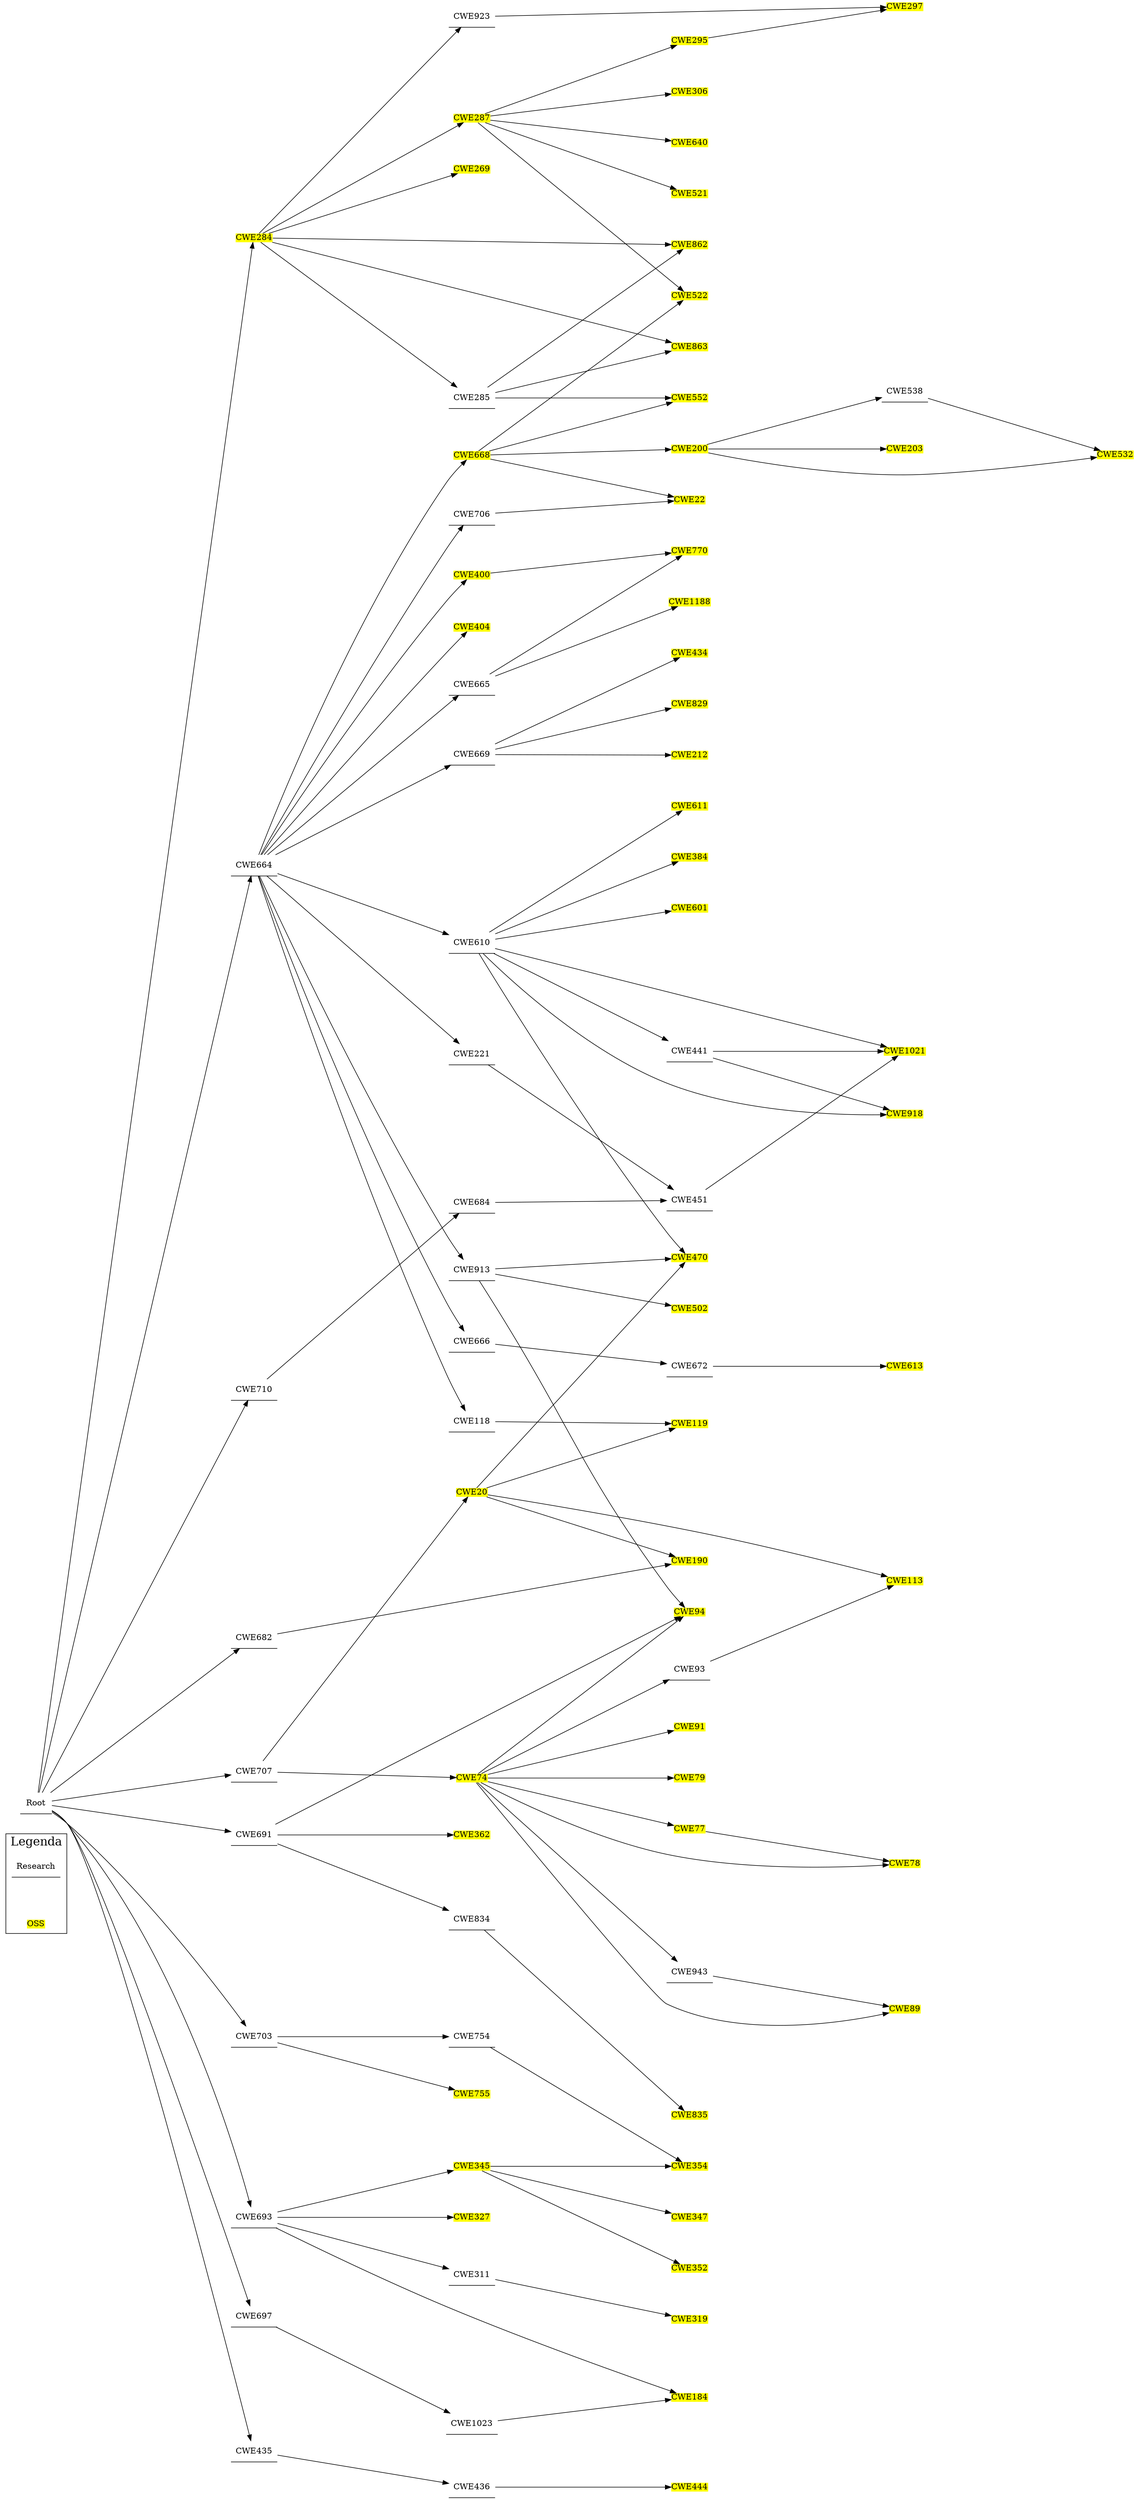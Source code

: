 digraph "Family Tree" {
	graph [nodesep=1 rankdir=LR ranksep=4 splines=true]
	subgraph clusterA {
		node [shape=plaintext]
		label=Legenda
		fontsize=20
		Research [label=Research color=black fillcolor=white shape=underline style=filled]
		OSS [label=OSS color=black fillcolor=yellow shape=plain style=filled]
	}
	Root [label=Root color=black fillcolor=white shape=underline style=filled]
	CWE284 [label=CWE284 color=black fillcolor=yellow shape=plain style=filled]
	CWE664 [label=CWE664 color=black fillcolor=white shape=underline style=filled]
	CWE707 [label=CWE707 color=black fillcolor=white shape=underline style=filled]
	CWE693 [label=CWE693 color=black fillcolor=white shape=underline style=filled]
	CWE682 [label=CWE682 color=black fillcolor=white shape=underline style=filled]
	CWE703 [label=CWE703 color=black fillcolor=white shape=underline style=filled]
	CWE691 [label=CWE691 color=black fillcolor=white shape=underline style=filled]
	CWE435 [label=CWE435 color=black fillcolor=white shape=underline style=filled]
	CWE697 [label=CWE697 color=black fillcolor=white shape=underline style=filled]
	CWE710 [label=CWE710 color=black fillcolor=white shape=underline style=filled]
	CWE269 [label=CWE269 color=black fillcolor=yellow shape=plain style=filled]
	CWE862 [label=CWE862 color=black fillcolor=yellow shape=plain style=filled]
	CWE287 [label=CWE287 color=black fillcolor=yellow shape=plain style=filled]
	CWE863 [label=CWE863 color=black fillcolor=yellow shape=plain style=filled]
	CWE285 [label=CWE285 color=black fillcolor=white shape=underline style=filled]
	CWE923 [label=CWE923 color=black fillcolor=white shape=underline style=filled]
	CWE400 [label=CWE400 color=black fillcolor=yellow shape=plain style=filled]
	CWE404 [label=CWE404 color=black fillcolor=yellow shape=plain style=filled]
	CWE668 [label=CWE668 color=black fillcolor=yellow shape=plain style=filled]
	CWE669 [label=CWE669 color=black fillcolor=white shape=underline style=filled]
	CWE706 [label=CWE706 color=black fillcolor=white shape=underline style=filled]
	CWE610 [label=CWE610 color=black fillcolor=white shape=underline style=filled]
	CWE118 [label=CWE118 color=black fillcolor=white shape=underline style=filled]
	CWE913 [label=CWE913 color=black fillcolor=white shape=underline style=filled]
	CWE665 [label=CWE665 color=black fillcolor=white shape=underline style=filled]
	CWE221 [label=CWE221 color=black fillcolor=white shape=underline style=filled]
	CWE666 [label=CWE666 color=black fillcolor=white shape=underline style=filled]
	CWE20 [label=CWE20 color=black fillcolor=yellow shape=plain style=filled]
	CWE74 [label=CWE74 color=black fillcolor=yellow shape=plain style=filled]
	CWE345 [label=CWE345 color=black fillcolor=yellow shape=plain style=filled]
	CWE327 [label=CWE327 color=black fillcolor=yellow shape=plain style=filled]
	CWE184 [label=CWE184 color=black fillcolor=yellow shape=plain style=filled]
	CWE311 [label=CWE311 color=black fillcolor=white shape=underline style=filled]
	CWE190 [label=CWE190 color=black fillcolor=yellow shape=plain style=filled]
	CWE755 [label=CWE755 color=black fillcolor=yellow shape=plain style=filled]
	CWE754 [label=CWE754 color=black fillcolor=white shape=underline style=filled]
	CWE362 [label=CWE362 color=black fillcolor=yellow shape=plain style=filled]
	CWE94 [label=CWE94 color=black fillcolor=yellow shape=plain style=filled]
	CWE834 [label=CWE834 color=black fillcolor=white shape=underline style=filled]
	CWE436 [label=CWE436 color=black fillcolor=white shape=underline style=filled]
	CWE1023 [label=CWE1023 color=black fillcolor=white shape=underline style=filled]
	CWE684 [label=CWE684 color=black fillcolor=white shape=underline style=filled]
	CWE295 [label=CWE295 color=black fillcolor=yellow shape=plain style=filled]
	CWE306 [label=CWE306 color=black fillcolor=yellow shape=plain style=filled]
	CWE640 [label=CWE640 color=black fillcolor=yellow shape=plain style=filled]
	CWE522 [label=CWE522 color=black fillcolor=yellow shape=plain style=filled]
	CWE521 [label=CWE521 color=black fillcolor=yellow shape=plain style=filled]
	CWE552 [label=CWE552 color=black fillcolor=yellow shape=plain style=filled]
	CWE297 [label=CWE297 color=black fillcolor=yellow shape=plain style=filled]
	CWE770 [label=CWE770 color=black fillcolor=yellow shape=plain style=filled]
	CWE22 [label=CWE22 color=black fillcolor=yellow shape=plain style=filled]
	CWE200 [label=CWE200 color=black fillcolor=yellow shape=plain style=filled]
	CWE212 [label=CWE212 color=black fillcolor=yellow shape=plain style=filled]
	CWE434 [label=CWE434 color=black fillcolor=yellow shape=plain style=filled]
	CWE829 [label=CWE829 color=black fillcolor=yellow shape=plain style=filled]
	CWE601 [label=CWE601 color=black fillcolor=yellow shape=plain style=filled]
	CWE1021 [label=CWE1021 color=black fillcolor=yellow shape=plain style=filled]
	CWE918 [label=CWE918 color=black fillcolor=yellow shape=plain style=filled]
	CWE611 [label=CWE611 color=black fillcolor=yellow shape=plain style=filled]
	CWE470 [label=CWE470 color=black fillcolor=yellow shape=plain style=filled]
	CWE384 [label=CWE384 color=black fillcolor=yellow shape=plain style=filled]
	CWE441 [label=CWE441 color=black fillcolor=white shape=underline style=filled]
	CWE119 [label=CWE119 color=black fillcolor=yellow shape=plain style=filled]
	CWE502 [label=CWE502 color=black fillcolor=yellow shape=plain style=filled]
	CWE1188 [label=CWE1188 color=black fillcolor=yellow shape=plain style=filled]
	CWE451 [label=CWE451 color=black fillcolor=white shape=underline style=filled]
	CWE672 [label=CWE672 color=black fillcolor=white shape=underline style=filled]
	CWE113 [label=CWE113 color=black fillcolor=yellow shape=plain style=filled]
	CWE91 [label=CWE91 color=black fillcolor=yellow shape=plain style=filled]
	CWE79 [label=CWE79 color=black fillcolor=yellow shape=plain style=filled]
	CWE78 [label=CWE78 color=black fillcolor=yellow shape=plain style=filled]
	CWE77 [label=CWE77 color=black fillcolor=yellow shape=plain style=filled]
	CWE89 [label=CWE89 color=black fillcolor=yellow shape=plain style=filled]
	CWE93 [label=CWE93 color=black fillcolor=white shape=underline style=filled]
	CWE943 [label=CWE943 color=black fillcolor=white shape=underline style=filled]
	CWE354 [label=CWE354 color=black fillcolor=yellow shape=plain style=filled]
	CWE347 [label=CWE347 color=black fillcolor=yellow shape=plain style=filled]
	CWE352 [label=CWE352 color=black fillcolor=yellow shape=plain style=filled]
	CWE319 [label=CWE319 color=black fillcolor=yellow shape=plain style=filled]
	CWE835 [label=CWE835 color=black fillcolor=yellow shape=plain style=filled]
	CWE444 [label=CWE444 color=black fillcolor=yellow shape=plain style=filled]
	CWE203 [label=CWE203 color=black fillcolor=yellow shape=plain style=filled]
	CWE532 [label=CWE532 color=black fillcolor=yellow shape=plain style=filled]
	CWE538 [label=CWE538 color=black fillcolor=white shape=underline style=filled]
	CWE613 [label=CWE613 color=black fillcolor=yellow shape=plain style=filled]
	Root -> CWE284
	Root -> CWE664
	Root -> CWE707
	Root -> CWE693
	Root -> CWE682
	Root -> CWE703
	Root -> CWE691
	Root -> CWE435
	Root -> CWE697
	Root -> CWE710
	CWE284 -> CWE269
	CWE284 -> CWE862
	CWE284 -> CWE287
	CWE284 -> CWE863
	CWE284 -> CWE285
	CWE284 -> CWE923
	CWE664 -> CWE400
	CWE664 -> CWE404
	CWE664 -> CWE668
	CWE664 -> CWE669
	CWE664 -> CWE706
	CWE664 -> CWE610
	CWE664 -> CWE118
	CWE664 -> CWE913
	CWE664 -> CWE665
	CWE664 -> CWE221
	CWE664 -> CWE666
	CWE707 -> CWE20
	CWE707 -> CWE74
	CWE693 -> CWE345
	CWE693 -> CWE327
	CWE693 -> CWE184
	CWE693 -> CWE311
	CWE682 -> CWE190
	CWE703 -> CWE755
	CWE703 -> CWE754
	CWE691 -> CWE362
	CWE691 -> CWE94
	CWE691 -> CWE834
	CWE435 -> CWE436
	CWE697 -> CWE1023
	CWE710 -> CWE684
	CWE287 -> CWE295
	CWE287 -> CWE306
	CWE287 -> CWE640
	CWE287 -> CWE522
	CWE287 -> CWE521
	CWE285 -> CWE552
	CWE285 -> CWE862
	CWE285 -> CWE863
	CWE923 -> CWE297
	CWE400 -> CWE770
	CWE668 -> CWE552
	CWE668 -> CWE22
	CWE668 -> CWE200
	CWE668 -> CWE522
	CWE669 -> CWE212
	CWE669 -> CWE434
	CWE669 -> CWE829
	CWE706 -> CWE22
	CWE610 -> CWE601
	CWE610 -> CWE1021
	CWE610 -> CWE918
	CWE610 -> CWE611
	CWE610 -> CWE470
	CWE610 -> CWE384
	CWE610 -> CWE441
	CWE118 -> CWE119
	CWE913 -> CWE502
	CWE913 -> CWE470
	CWE913 -> CWE94
	CWE665 -> CWE770
	CWE665 -> CWE1188
	CWE221 -> CWE451
	CWE666 -> CWE672
	CWE20 -> CWE119
	CWE20 -> CWE470
	CWE20 -> CWE113
	CWE20 -> CWE190
	CWE74 -> CWE91
	CWE74 -> CWE79
	CWE74 -> CWE78
	CWE74 -> CWE77
	CWE74 -> CWE94
	CWE74 -> CWE89
	CWE74 -> CWE93
	CWE74 -> CWE943
	CWE345 -> CWE354
	CWE345 -> CWE347
	CWE345 -> CWE352
	CWE311 -> CWE319
	CWE754 -> CWE354
	CWE834 -> CWE835
	CWE436 -> CWE444
	CWE1023 -> CWE184
	CWE684 -> CWE451
	CWE295 -> CWE297
	CWE200 -> CWE203
	CWE200 -> CWE532
	CWE200 -> CWE538
	CWE441 -> CWE1021
	CWE441 -> CWE918
	CWE451 -> CWE1021
	CWE672 -> CWE613
	CWE77 -> CWE78
	CWE93 -> CWE113
	CWE943 -> CWE89
	CWE538 -> CWE532
}
